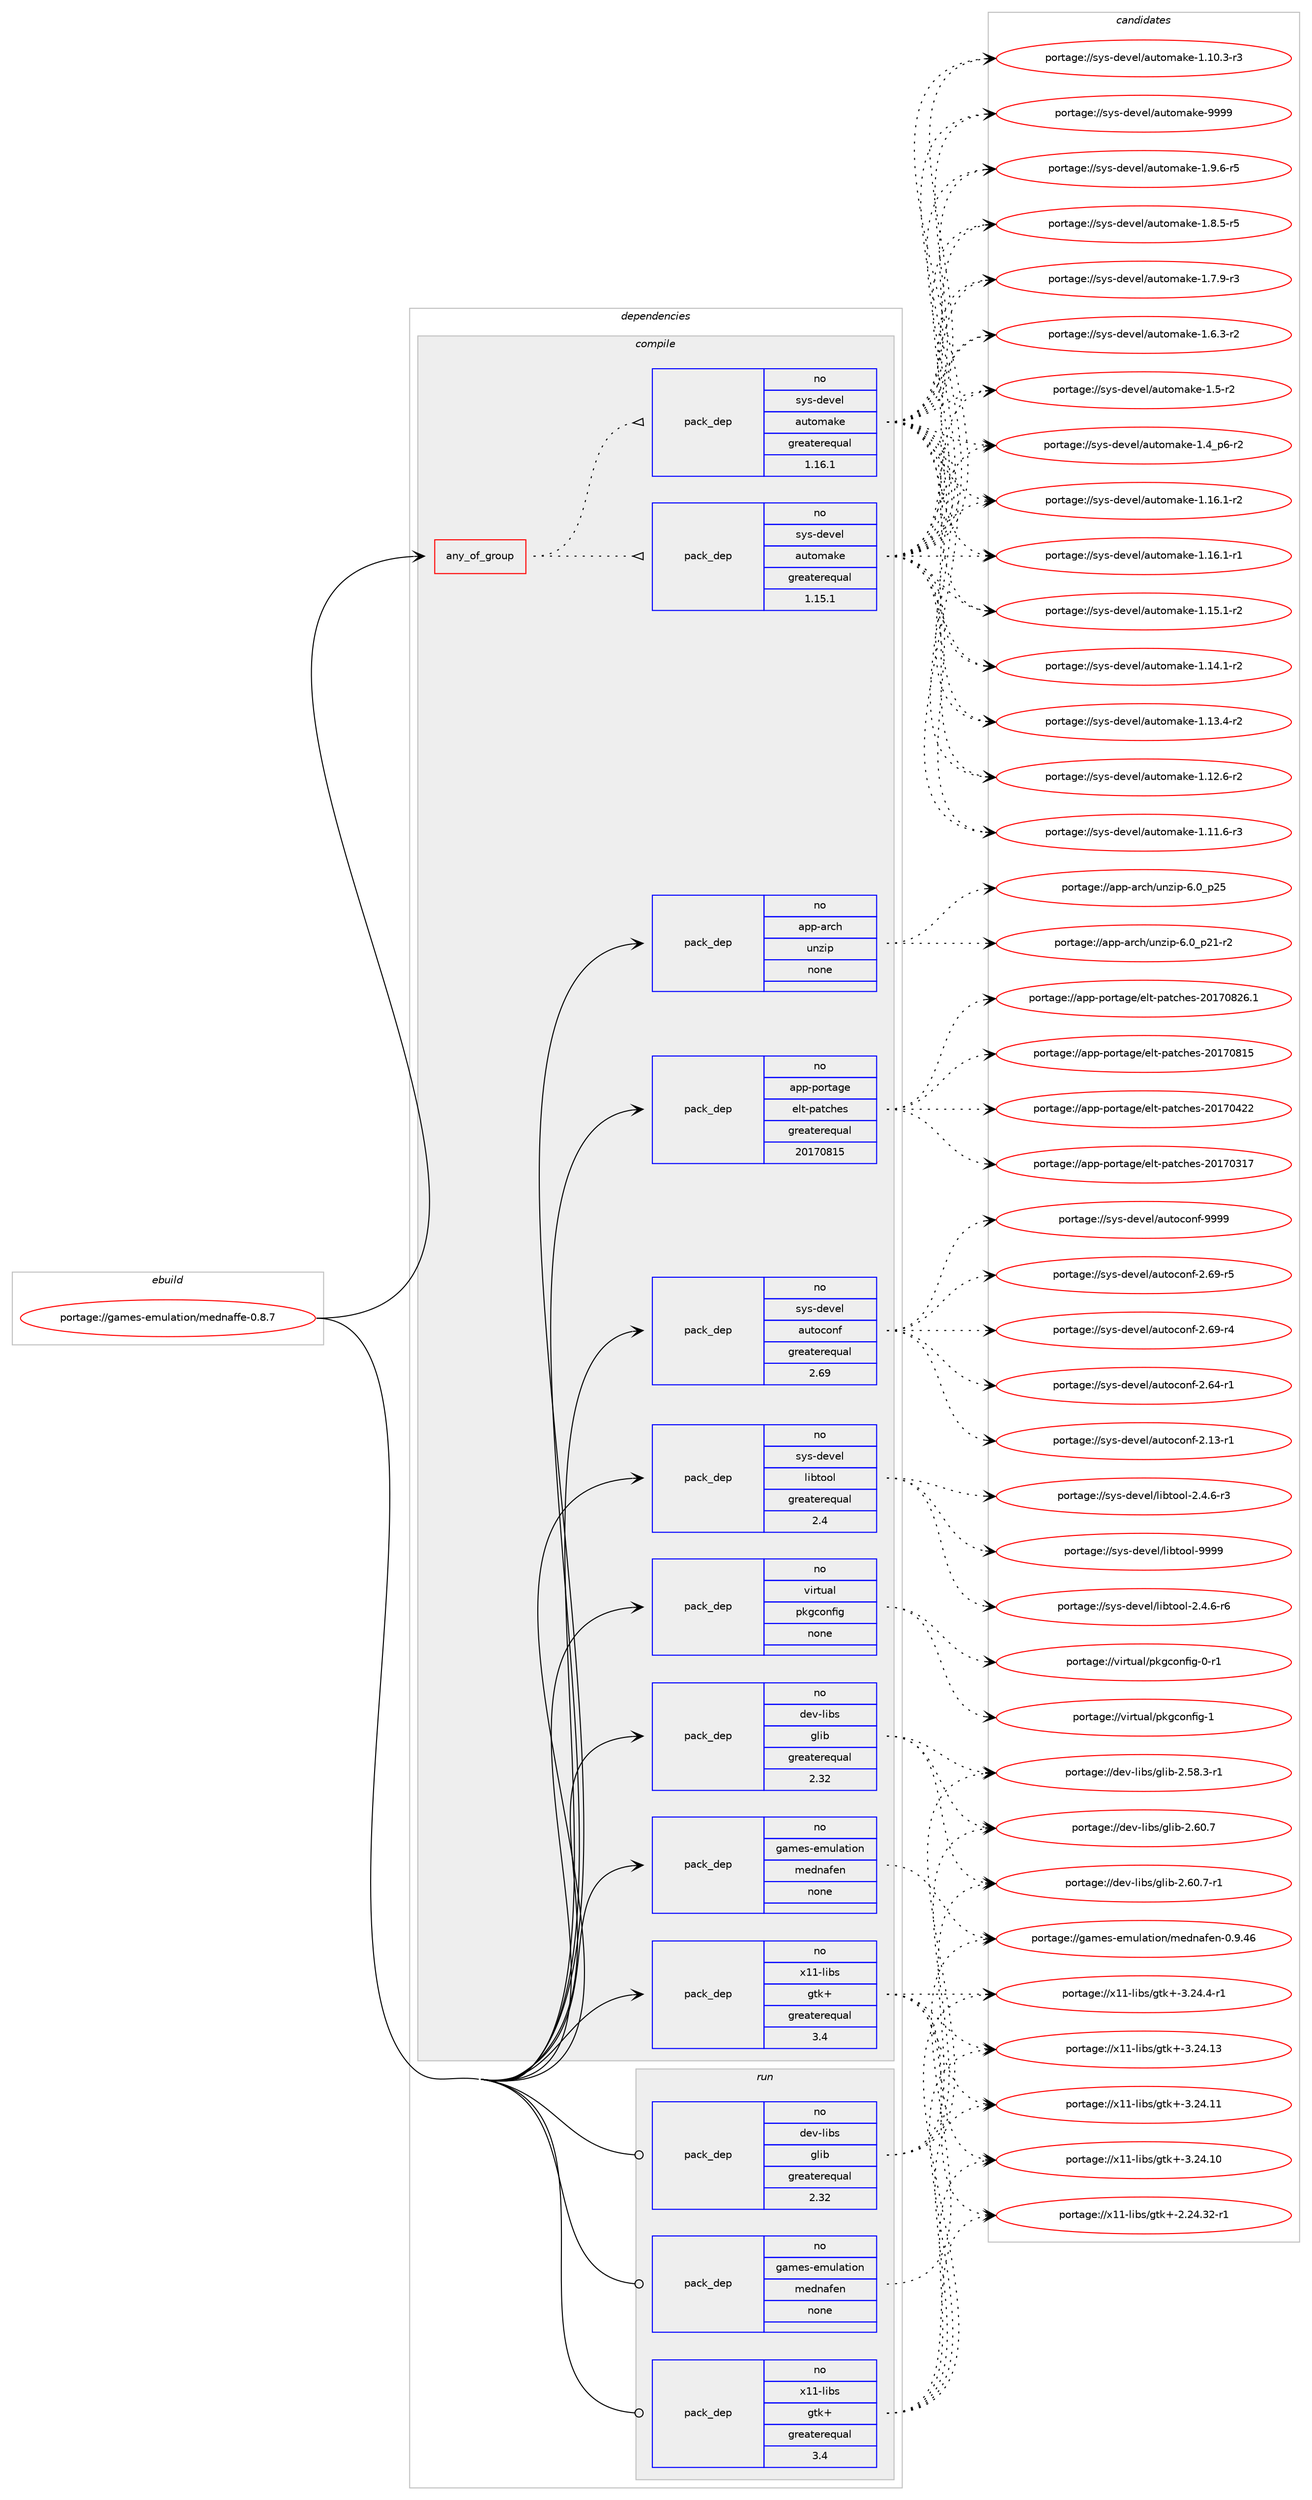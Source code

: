 digraph prolog {

# *************
# Graph options
# *************

newrank=true;
concentrate=true;
compound=true;
graph [rankdir=LR,fontname=Helvetica,fontsize=10,ranksep=1.5];#, ranksep=2.5, nodesep=0.2];
edge  [arrowhead=vee];
node  [fontname=Helvetica,fontsize=10];

# **********
# The ebuild
# **********

subgraph cluster_leftcol {
color=gray;
rank=same;
label=<<i>ebuild</i>>;
id [label="portage://games-emulation/mednaffe-0.8.7", color=red, width=4, href="../games-emulation/mednaffe-0.8.7.svg"];
}

# ****************
# The dependencies
# ****************

subgraph cluster_midcol {
color=gray;
label=<<i>dependencies</i>>;
subgraph cluster_compile {
fillcolor="#eeeeee";
style=filled;
label=<<i>compile</i>>;
subgraph any4260 {
dependency288162 [label=<<TABLE BORDER="0" CELLBORDER="1" CELLSPACING="0" CELLPADDING="4"><TR><TD CELLPADDING="10">any_of_group</TD></TR></TABLE>>, shape=none, color=red];subgraph pack223758 {
dependency288163 [label=<<TABLE BORDER="0" CELLBORDER="1" CELLSPACING="0" CELLPADDING="4" WIDTH="220"><TR><TD ROWSPAN="6" CELLPADDING="30">pack_dep</TD></TR><TR><TD WIDTH="110">no</TD></TR><TR><TD>sys-devel</TD></TR><TR><TD>automake</TD></TR><TR><TD>greaterequal</TD></TR><TR><TD>1.16.1</TD></TR></TABLE>>, shape=none, color=blue];
}
dependency288162:e -> dependency288163:w [weight=20,style="dotted",arrowhead="oinv"];
subgraph pack223759 {
dependency288164 [label=<<TABLE BORDER="0" CELLBORDER="1" CELLSPACING="0" CELLPADDING="4" WIDTH="220"><TR><TD ROWSPAN="6" CELLPADDING="30">pack_dep</TD></TR><TR><TD WIDTH="110">no</TD></TR><TR><TD>sys-devel</TD></TR><TR><TD>automake</TD></TR><TR><TD>greaterequal</TD></TR><TR><TD>1.15.1</TD></TR></TABLE>>, shape=none, color=blue];
}
dependency288162:e -> dependency288164:w [weight=20,style="dotted",arrowhead="oinv"];
}
id:e -> dependency288162:w [weight=20,style="solid",arrowhead="vee"];
subgraph pack223760 {
dependency288165 [label=<<TABLE BORDER="0" CELLBORDER="1" CELLSPACING="0" CELLPADDING="4" WIDTH="220"><TR><TD ROWSPAN="6" CELLPADDING="30">pack_dep</TD></TR><TR><TD WIDTH="110">no</TD></TR><TR><TD>app-arch</TD></TR><TR><TD>unzip</TD></TR><TR><TD>none</TD></TR><TR><TD></TD></TR></TABLE>>, shape=none, color=blue];
}
id:e -> dependency288165:w [weight=20,style="solid",arrowhead="vee"];
subgraph pack223761 {
dependency288166 [label=<<TABLE BORDER="0" CELLBORDER="1" CELLSPACING="0" CELLPADDING="4" WIDTH="220"><TR><TD ROWSPAN="6" CELLPADDING="30">pack_dep</TD></TR><TR><TD WIDTH="110">no</TD></TR><TR><TD>app-portage</TD></TR><TR><TD>elt-patches</TD></TR><TR><TD>greaterequal</TD></TR><TR><TD>20170815</TD></TR></TABLE>>, shape=none, color=blue];
}
id:e -> dependency288166:w [weight=20,style="solid",arrowhead="vee"];
subgraph pack223762 {
dependency288167 [label=<<TABLE BORDER="0" CELLBORDER="1" CELLSPACING="0" CELLPADDING="4" WIDTH="220"><TR><TD ROWSPAN="6" CELLPADDING="30">pack_dep</TD></TR><TR><TD WIDTH="110">no</TD></TR><TR><TD>dev-libs</TD></TR><TR><TD>glib</TD></TR><TR><TD>greaterequal</TD></TR><TR><TD>2.32</TD></TR></TABLE>>, shape=none, color=blue];
}
id:e -> dependency288167:w [weight=20,style="solid",arrowhead="vee"];
subgraph pack223763 {
dependency288168 [label=<<TABLE BORDER="0" CELLBORDER="1" CELLSPACING="0" CELLPADDING="4" WIDTH="220"><TR><TD ROWSPAN="6" CELLPADDING="30">pack_dep</TD></TR><TR><TD WIDTH="110">no</TD></TR><TR><TD>games-emulation</TD></TR><TR><TD>mednafen</TD></TR><TR><TD>none</TD></TR><TR><TD></TD></TR></TABLE>>, shape=none, color=blue];
}
id:e -> dependency288168:w [weight=20,style="solid",arrowhead="vee"];
subgraph pack223764 {
dependency288169 [label=<<TABLE BORDER="0" CELLBORDER="1" CELLSPACING="0" CELLPADDING="4" WIDTH="220"><TR><TD ROWSPAN="6" CELLPADDING="30">pack_dep</TD></TR><TR><TD WIDTH="110">no</TD></TR><TR><TD>sys-devel</TD></TR><TR><TD>autoconf</TD></TR><TR><TD>greaterequal</TD></TR><TR><TD>2.69</TD></TR></TABLE>>, shape=none, color=blue];
}
id:e -> dependency288169:w [weight=20,style="solid",arrowhead="vee"];
subgraph pack223765 {
dependency288170 [label=<<TABLE BORDER="0" CELLBORDER="1" CELLSPACING="0" CELLPADDING="4" WIDTH="220"><TR><TD ROWSPAN="6" CELLPADDING="30">pack_dep</TD></TR><TR><TD WIDTH="110">no</TD></TR><TR><TD>sys-devel</TD></TR><TR><TD>libtool</TD></TR><TR><TD>greaterequal</TD></TR><TR><TD>2.4</TD></TR></TABLE>>, shape=none, color=blue];
}
id:e -> dependency288170:w [weight=20,style="solid",arrowhead="vee"];
subgraph pack223766 {
dependency288171 [label=<<TABLE BORDER="0" CELLBORDER="1" CELLSPACING="0" CELLPADDING="4" WIDTH="220"><TR><TD ROWSPAN="6" CELLPADDING="30">pack_dep</TD></TR><TR><TD WIDTH="110">no</TD></TR><TR><TD>virtual</TD></TR><TR><TD>pkgconfig</TD></TR><TR><TD>none</TD></TR><TR><TD></TD></TR></TABLE>>, shape=none, color=blue];
}
id:e -> dependency288171:w [weight=20,style="solid",arrowhead="vee"];
subgraph pack223767 {
dependency288172 [label=<<TABLE BORDER="0" CELLBORDER="1" CELLSPACING="0" CELLPADDING="4" WIDTH="220"><TR><TD ROWSPAN="6" CELLPADDING="30">pack_dep</TD></TR><TR><TD WIDTH="110">no</TD></TR><TR><TD>x11-libs</TD></TR><TR><TD>gtk+</TD></TR><TR><TD>greaterequal</TD></TR><TR><TD>3.4</TD></TR></TABLE>>, shape=none, color=blue];
}
id:e -> dependency288172:w [weight=20,style="solid",arrowhead="vee"];
}
subgraph cluster_compileandrun {
fillcolor="#eeeeee";
style=filled;
label=<<i>compile and run</i>>;
}
subgraph cluster_run {
fillcolor="#eeeeee";
style=filled;
label=<<i>run</i>>;
subgraph pack223768 {
dependency288173 [label=<<TABLE BORDER="0" CELLBORDER="1" CELLSPACING="0" CELLPADDING="4" WIDTH="220"><TR><TD ROWSPAN="6" CELLPADDING="30">pack_dep</TD></TR><TR><TD WIDTH="110">no</TD></TR><TR><TD>dev-libs</TD></TR><TR><TD>glib</TD></TR><TR><TD>greaterequal</TD></TR><TR><TD>2.32</TD></TR></TABLE>>, shape=none, color=blue];
}
id:e -> dependency288173:w [weight=20,style="solid",arrowhead="odot"];
subgraph pack223769 {
dependency288174 [label=<<TABLE BORDER="0" CELLBORDER="1" CELLSPACING="0" CELLPADDING="4" WIDTH="220"><TR><TD ROWSPAN="6" CELLPADDING="30">pack_dep</TD></TR><TR><TD WIDTH="110">no</TD></TR><TR><TD>games-emulation</TD></TR><TR><TD>mednafen</TD></TR><TR><TD>none</TD></TR><TR><TD></TD></TR></TABLE>>, shape=none, color=blue];
}
id:e -> dependency288174:w [weight=20,style="solid",arrowhead="odot"];
subgraph pack223770 {
dependency288175 [label=<<TABLE BORDER="0" CELLBORDER="1" CELLSPACING="0" CELLPADDING="4" WIDTH="220"><TR><TD ROWSPAN="6" CELLPADDING="30">pack_dep</TD></TR><TR><TD WIDTH="110">no</TD></TR><TR><TD>x11-libs</TD></TR><TR><TD>gtk+</TD></TR><TR><TD>greaterequal</TD></TR><TR><TD>3.4</TD></TR></TABLE>>, shape=none, color=blue];
}
id:e -> dependency288175:w [weight=20,style="solid",arrowhead="odot"];
}
}

# **************
# The candidates
# **************

subgraph cluster_choices {
rank=same;
color=gray;
label=<<i>candidates</i>>;

subgraph choice223758 {
color=black;
nodesep=1;
choice115121115451001011181011084797117116111109971071014557575757 [label="portage://sys-devel/automake-9999", color=red, width=4,href="../sys-devel/automake-9999.svg"];
choice115121115451001011181011084797117116111109971071014549465746544511453 [label="portage://sys-devel/automake-1.9.6-r5", color=red, width=4,href="../sys-devel/automake-1.9.6-r5.svg"];
choice115121115451001011181011084797117116111109971071014549465646534511453 [label="portage://sys-devel/automake-1.8.5-r5", color=red, width=4,href="../sys-devel/automake-1.8.5-r5.svg"];
choice115121115451001011181011084797117116111109971071014549465546574511451 [label="portage://sys-devel/automake-1.7.9-r3", color=red, width=4,href="../sys-devel/automake-1.7.9-r3.svg"];
choice115121115451001011181011084797117116111109971071014549465446514511450 [label="portage://sys-devel/automake-1.6.3-r2", color=red, width=4,href="../sys-devel/automake-1.6.3-r2.svg"];
choice11512111545100101118101108479711711611110997107101454946534511450 [label="portage://sys-devel/automake-1.5-r2", color=red, width=4,href="../sys-devel/automake-1.5-r2.svg"];
choice115121115451001011181011084797117116111109971071014549465295112544511450 [label="portage://sys-devel/automake-1.4_p6-r2", color=red, width=4,href="../sys-devel/automake-1.4_p6-r2.svg"];
choice11512111545100101118101108479711711611110997107101454946495446494511450 [label="portage://sys-devel/automake-1.16.1-r2", color=red, width=4,href="../sys-devel/automake-1.16.1-r2.svg"];
choice11512111545100101118101108479711711611110997107101454946495446494511449 [label="portage://sys-devel/automake-1.16.1-r1", color=red, width=4,href="../sys-devel/automake-1.16.1-r1.svg"];
choice11512111545100101118101108479711711611110997107101454946495346494511450 [label="portage://sys-devel/automake-1.15.1-r2", color=red, width=4,href="../sys-devel/automake-1.15.1-r2.svg"];
choice11512111545100101118101108479711711611110997107101454946495246494511450 [label="portage://sys-devel/automake-1.14.1-r2", color=red, width=4,href="../sys-devel/automake-1.14.1-r2.svg"];
choice11512111545100101118101108479711711611110997107101454946495146524511450 [label="portage://sys-devel/automake-1.13.4-r2", color=red, width=4,href="../sys-devel/automake-1.13.4-r2.svg"];
choice11512111545100101118101108479711711611110997107101454946495046544511450 [label="portage://sys-devel/automake-1.12.6-r2", color=red, width=4,href="../sys-devel/automake-1.12.6-r2.svg"];
choice11512111545100101118101108479711711611110997107101454946494946544511451 [label="portage://sys-devel/automake-1.11.6-r3", color=red, width=4,href="../sys-devel/automake-1.11.6-r3.svg"];
choice11512111545100101118101108479711711611110997107101454946494846514511451 [label="portage://sys-devel/automake-1.10.3-r3", color=red, width=4,href="../sys-devel/automake-1.10.3-r3.svg"];
dependency288163:e -> choice115121115451001011181011084797117116111109971071014557575757:w [style=dotted,weight="100"];
dependency288163:e -> choice115121115451001011181011084797117116111109971071014549465746544511453:w [style=dotted,weight="100"];
dependency288163:e -> choice115121115451001011181011084797117116111109971071014549465646534511453:w [style=dotted,weight="100"];
dependency288163:e -> choice115121115451001011181011084797117116111109971071014549465546574511451:w [style=dotted,weight="100"];
dependency288163:e -> choice115121115451001011181011084797117116111109971071014549465446514511450:w [style=dotted,weight="100"];
dependency288163:e -> choice11512111545100101118101108479711711611110997107101454946534511450:w [style=dotted,weight="100"];
dependency288163:e -> choice115121115451001011181011084797117116111109971071014549465295112544511450:w [style=dotted,weight="100"];
dependency288163:e -> choice11512111545100101118101108479711711611110997107101454946495446494511450:w [style=dotted,weight="100"];
dependency288163:e -> choice11512111545100101118101108479711711611110997107101454946495446494511449:w [style=dotted,weight="100"];
dependency288163:e -> choice11512111545100101118101108479711711611110997107101454946495346494511450:w [style=dotted,weight="100"];
dependency288163:e -> choice11512111545100101118101108479711711611110997107101454946495246494511450:w [style=dotted,weight="100"];
dependency288163:e -> choice11512111545100101118101108479711711611110997107101454946495146524511450:w [style=dotted,weight="100"];
dependency288163:e -> choice11512111545100101118101108479711711611110997107101454946495046544511450:w [style=dotted,weight="100"];
dependency288163:e -> choice11512111545100101118101108479711711611110997107101454946494946544511451:w [style=dotted,weight="100"];
dependency288163:e -> choice11512111545100101118101108479711711611110997107101454946494846514511451:w [style=dotted,weight="100"];
}
subgraph choice223759 {
color=black;
nodesep=1;
choice115121115451001011181011084797117116111109971071014557575757 [label="portage://sys-devel/automake-9999", color=red, width=4,href="../sys-devel/automake-9999.svg"];
choice115121115451001011181011084797117116111109971071014549465746544511453 [label="portage://sys-devel/automake-1.9.6-r5", color=red, width=4,href="../sys-devel/automake-1.9.6-r5.svg"];
choice115121115451001011181011084797117116111109971071014549465646534511453 [label="portage://sys-devel/automake-1.8.5-r5", color=red, width=4,href="../sys-devel/automake-1.8.5-r5.svg"];
choice115121115451001011181011084797117116111109971071014549465546574511451 [label="portage://sys-devel/automake-1.7.9-r3", color=red, width=4,href="../sys-devel/automake-1.7.9-r3.svg"];
choice115121115451001011181011084797117116111109971071014549465446514511450 [label="portage://sys-devel/automake-1.6.3-r2", color=red, width=4,href="../sys-devel/automake-1.6.3-r2.svg"];
choice11512111545100101118101108479711711611110997107101454946534511450 [label="portage://sys-devel/automake-1.5-r2", color=red, width=4,href="../sys-devel/automake-1.5-r2.svg"];
choice115121115451001011181011084797117116111109971071014549465295112544511450 [label="portage://sys-devel/automake-1.4_p6-r2", color=red, width=4,href="../sys-devel/automake-1.4_p6-r2.svg"];
choice11512111545100101118101108479711711611110997107101454946495446494511450 [label="portage://sys-devel/automake-1.16.1-r2", color=red, width=4,href="../sys-devel/automake-1.16.1-r2.svg"];
choice11512111545100101118101108479711711611110997107101454946495446494511449 [label="portage://sys-devel/automake-1.16.1-r1", color=red, width=4,href="../sys-devel/automake-1.16.1-r1.svg"];
choice11512111545100101118101108479711711611110997107101454946495346494511450 [label="portage://sys-devel/automake-1.15.1-r2", color=red, width=4,href="../sys-devel/automake-1.15.1-r2.svg"];
choice11512111545100101118101108479711711611110997107101454946495246494511450 [label="portage://sys-devel/automake-1.14.1-r2", color=red, width=4,href="../sys-devel/automake-1.14.1-r2.svg"];
choice11512111545100101118101108479711711611110997107101454946495146524511450 [label="portage://sys-devel/automake-1.13.4-r2", color=red, width=4,href="../sys-devel/automake-1.13.4-r2.svg"];
choice11512111545100101118101108479711711611110997107101454946495046544511450 [label="portage://sys-devel/automake-1.12.6-r2", color=red, width=4,href="../sys-devel/automake-1.12.6-r2.svg"];
choice11512111545100101118101108479711711611110997107101454946494946544511451 [label="portage://sys-devel/automake-1.11.6-r3", color=red, width=4,href="../sys-devel/automake-1.11.6-r3.svg"];
choice11512111545100101118101108479711711611110997107101454946494846514511451 [label="portage://sys-devel/automake-1.10.3-r3", color=red, width=4,href="../sys-devel/automake-1.10.3-r3.svg"];
dependency288164:e -> choice115121115451001011181011084797117116111109971071014557575757:w [style=dotted,weight="100"];
dependency288164:e -> choice115121115451001011181011084797117116111109971071014549465746544511453:w [style=dotted,weight="100"];
dependency288164:e -> choice115121115451001011181011084797117116111109971071014549465646534511453:w [style=dotted,weight="100"];
dependency288164:e -> choice115121115451001011181011084797117116111109971071014549465546574511451:w [style=dotted,weight="100"];
dependency288164:e -> choice115121115451001011181011084797117116111109971071014549465446514511450:w [style=dotted,weight="100"];
dependency288164:e -> choice11512111545100101118101108479711711611110997107101454946534511450:w [style=dotted,weight="100"];
dependency288164:e -> choice115121115451001011181011084797117116111109971071014549465295112544511450:w [style=dotted,weight="100"];
dependency288164:e -> choice11512111545100101118101108479711711611110997107101454946495446494511450:w [style=dotted,weight="100"];
dependency288164:e -> choice11512111545100101118101108479711711611110997107101454946495446494511449:w [style=dotted,weight="100"];
dependency288164:e -> choice11512111545100101118101108479711711611110997107101454946495346494511450:w [style=dotted,weight="100"];
dependency288164:e -> choice11512111545100101118101108479711711611110997107101454946495246494511450:w [style=dotted,weight="100"];
dependency288164:e -> choice11512111545100101118101108479711711611110997107101454946495146524511450:w [style=dotted,weight="100"];
dependency288164:e -> choice11512111545100101118101108479711711611110997107101454946495046544511450:w [style=dotted,weight="100"];
dependency288164:e -> choice11512111545100101118101108479711711611110997107101454946494946544511451:w [style=dotted,weight="100"];
dependency288164:e -> choice11512111545100101118101108479711711611110997107101454946494846514511451:w [style=dotted,weight="100"];
}
subgraph choice223760 {
color=black;
nodesep=1;
choice971121124597114991044711711012210511245544648951125053 [label="portage://app-arch/unzip-6.0_p25", color=red, width=4,href="../app-arch/unzip-6.0_p25.svg"];
choice9711211245971149910447117110122105112455446489511250494511450 [label="portage://app-arch/unzip-6.0_p21-r2", color=red, width=4,href="../app-arch/unzip-6.0_p21-r2.svg"];
dependency288165:e -> choice971121124597114991044711711012210511245544648951125053:w [style=dotted,weight="100"];
dependency288165:e -> choice9711211245971149910447117110122105112455446489511250494511450:w [style=dotted,weight="100"];
}
subgraph choice223761 {
color=black;
nodesep=1;
choice971121124511211111411697103101471011081164511297116991041011154550484955485650544649 [label="portage://app-portage/elt-patches-20170826.1", color=red, width=4,href="../app-portage/elt-patches-20170826.1.svg"];
choice97112112451121111141169710310147101108116451129711699104101115455048495548564953 [label="portage://app-portage/elt-patches-20170815", color=red, width=4,href="../app-portage/elt-patches-20170815.svg"];
choice97112112451121111141169710310147101108116451129711699104101115455048495548525050 [label="portage://app-portage/elt-patches-20170422", color=red, width=4,href="../app-portage/elt-patches-20170422.svg"];
choice97112112451121111141169710310147101108116451129711699104101115455048495548514955 [label="portage://app-portage/elt-patches-20170317", color=red, width=4,href="../app-portage/elt-patches-20170317.svg"];
dependency288166:e -> choice971121124511211111411697103101471011081164511297116991041011154550484955485650544649:w [style=dotted,weight="100"];
dependency288166:e -> choice97112112451121111141169710310147101108116451129711699104101115455048495548564953:w [style=dotted,weight="100"];
dependency288166:e -> choice97112112451121111141169710310147101108116451129711699104101115455048495548525050:w [style=dotted,weight="100"];
dependency288166:e -> choice97112112451121111141169710310147101108116451129711699104101115455048495548514955:w [style=dotted,weight="100"];
}
subgraph choice223762 {
color=black;
nodesep=1;
choice10010111845108105981154710310810598455046544846554511449 [label="portage://dev-libs/glib-2.60.7-r1", color=red, width=4,href="../dev-libs/glib-2.60.7-r1.svg"];
choice1001011184510810598115471031081059845504654484655 [label="portage://dev-libs/glib-2.60.7", color=red, width=4,href="../dev-libs/glib-2.60.7.svg"];
choice10010111845108105981154710310810598455046535646514511449 [label="portage://dev-libs/glib-2.58.3-r1", color=red, width=4,href="../dev-libs/glib-2.58.3-r1.svg"];
dependency288167:e -> choice10010111845108105981154710310810598455046544846554511449:w [style=dotted,weight="100"];
dependency288167:e -> choice1001011184510810598115471031081059845504654484655:w [style=dotted,weight="100"];
dependency288167:e -> choice10010111845108105981154710310810598455046535646514511449:w [style=dotted,weight="100"];
}
subgraph choice223763 {
color=black;
nodesep=1;
choice103971091011154510110911710897116105111110471091011001109710210111045484657465254 [label="portage://games-emulation/mednafen-0.9.46", color=red, width=4,href="../games-emulation/mednafen-0.9.46.svg"];
dependency288168:e -> choice103971091011154510110911710897116105111110471091011001109710210111045484657465254:w [style=dotted,weight="100"];
}
subgraph choice223764 {
color=black;
nodesep=1;
choice115121115451001011181011084797117116111991111101024557575757 [label="portage://sys-devel/autoconf-9999", color=red, width=4,href="../sys-devel/autoconf-9999.svg"];
choice1151211154510010111810110847971171161119911111010245504654574511453 [label="portage://sys-devel/autoconf-2.69-r5", color=red, width=4,href="../sys-devel/autoconf-2.69-r5.svg"];
choice1151211154510010111810110847971171161119911111010245504654574511452 [label="portage://sys-devel/autoconf-2.69-r4", color=red, width=4,href="../sys-devel/autoconf-2.69-r4.svg"];
choice1151211154510010111810110847971171161119911111010245504654524511449 [label="portage://sys-devel/autoconf-2.64-r1", color=red, width=4,href="../sys-devel/autoconf-2.64-r1.svg"];
choice1151211154510010111810110847971171161119911111010245504649514511449 [label="portage://sys-devel/autoconf-2.13-r1", color=red, width=4,href="../sys-devel/autoconf-2.13-r1.svg"];
dependency288169:e -> choice115121115451001011181011084797117116111991111101024557575757:w [style=dotted,weight="100"];
dependency288169:e -> choice1151211154510010111810110847971171161119911111010245504654574511453:w [style=dotted,weight="100"];
dependency288169:e -> choice1151211154510010111810110847971171161119911111010245504654574511452:w [style=dotted,weight="100"];
dependency288169:e -> choice1151211154510010111810110847971171161119911111010245504654524511449:w [style=dotted,weight="100"];
dependency288169:e -> choice1151211154510010111810110847971171161119911111010245504649514511449:w [style=dotted,weight="100"];
}
subgraph choice223765 {
color=black;
nodesep=1;
choice1151211154510010111810110847108105981161111111084557575757 [label="portage://sys-devel/libtool-9999", color=red, width=4,href="../sys-devel/libtool-9999.svg"];
choice1151211154510010111810110847108105981161111111084550465246544511454 [label="portage://sys-devel/libtool-2.4.6-r6", color=red, width=4,href="../sys-devel/libtool-2.4.6-r6.svg"];
choice1151211154510010111810110847108105981161111111084550465246544511451 [label="portage://sys-devel/libtool-2.4.6-r3", color=red, width=4,href="../sys-devel/libtool-2.4.6-r3.svg"];
dependency288170:e -> choice1151211154510010111810110847108105981161111111084557575757:w [style=dotted,weight="100"];
dependency288170:e -> choice1151211154510010111810110847108105981161111111084550465246544511454:w [style=dotted,weight="100"];
dependency288170:e -> choice1151211154510010111810110847108105981161111111084550465246544511451:w [style=dotted,weight="100"];
}
subgraph choice223766 {
color=black;
nodesep=1;
choice1181051141161179710847112107103991111101021051034549 [label="portage://virtual/pkgconfig-1", color=red, width=4,href="../virtual/pkgconfig-1.svg"];
choice11810511411611797108471121071039911111010210510345484511449 [label="portage://virtual/pkgconfig-0-r1", color=red, width=4,href="../virtual/pkgconfig-0-r1.svg"];
dependency288171:e -> choice1181051141161179710847112107103991111101021051034549:w [style=dotted,weight="100"];
dependency288171:e -> choice11810511411611797108471121071039911111010210510345484511449:w [style=dotted,weight="100"];
}
subgraph choice223767 {
color=black;
nodesep=1;
choice120494945108105981154710311610743455146505246524511449 [label="portage://x11-libs/gtk+-3.24.4-r1", color=red, width=4,href="../x11-libs/gtk+-3.24.4-r1.svg"];
choice1204949451081059811547103116107434551465052464951 [label="portage://x11-libs/gtk+-3.24.13", color=red, width=4,href="../x11-libs/gtk+-3.24.13.svg"];
choice1204949451081059811547103116107434551465052464949 [label="portage://x11-libs/gtk+-3.24.11", color=red, width=4,href="../x11-libs/gtk+-3.24.11.svg"];
choice1204949451081059811547103116107434551465052464948 [label="portage://x11-libs/gtk+-3.24.10", color=red, width=4,href="../x11-libs/gtk+-3.24.10.svg"];
choice12049494510810598115471031161074345504650524651504511449 [label="portage://x11-libs/gtk+-2.24.32-r1", color=red, width=4,href="../x11-libs/gtk+-2.24.32-r1.svg"];
dependency288172:e -> choice120494945108105981154710311610743455146505246524511449:w [style=dotted,weight="100"];
dependency288172:e -> choice1204949451081059811547103116107434551465052464951:w [style=dotted,weight="100"];
dependency288172:e -> choice1204949451081059811547103116107434551465052464949:w [style=dotted,weight="100"];
dependency288172:e -> choice1204949451081059811547103116107434551465052464948:w [style=dotted,weight="100"];
dependency288172:e -> choice12049494510810598115471031161074345504650524651504511449:w [style=dotted,weight="100"];
}
subgraph choice223768 {
color=black;
nodesep=1;
choice10010111845108105981154710310810598455046544846554511449 [label="portage://dev-libs/glib-2.60.7-r1", color=red, width=4,href="../dev-libs/glib-2.60.7-r1.svg"];
choice1001011184510810598115471031081059845504654484655 [label="portage://dev-libs/glib-2.60.7", color=red, width=4,href="../dev-libs/glib-2.60.7.svg"];
choice10010111845108105981154710310810598455046535646514511449 [label="portage://dev-libs/glib-2.58.3-r1", color=red, width=4,href="../dev-libs/glib-2.58.3-r1.svg"];
dependency288173:e -> choice10010111845108105981154710310810598455046544846554511449:w [style=dotted,weight="100"];
dependency288173:e -> choice1001011184510810598115471031081059845504654484655:w [style=dotted,weight="100"];
dependency288173:e -> choice10010111845108105981154710310810598455046535646514511449:w [style=dotted,weight="100"];
}
subgraph choice223769 {
color=black;
nodesep=1;
choice103971091011154510110911710897116105111110471091011001109710210111045484657465254 [label="portage://games-emulation/mednafen-0.9.46", color=red, width=4,href="../games-emulation/mednafen-0.9.46.svg"];
dependency288174:e -> choice103971091011154510110911710897116105111110471091011001109710210111045484657465254:w [style=dotted,weight="100"];
}
subgraph choice223770 {
color=black;
nodesep=1;
choice120494945108105981154710311610743455146505246524511449 [label="portage://x11-libs/gtk+-3.24.4-r1", color=red, width=4,href="../x11-libs/gtk+-3.24.4-r1.svg"];
choice1204949451081059811547103116107434551465052464951 [label="portage://x11-libs/gtk+-3.24.13", color=red, width=4,href="../x11-libs/gtk+-3.24.13.svg"];
choice1204949451081059811547103116107434551465052464949 [label="portage://x11-libs/gtk+-3.24.11", color=red, width=4,href="../x11-libs/gtk+-3.24.11.svg"];
choice1204949451081059811547103116107434551465052464948 [label="portage://x11-libs/gtk+-3.24.10", color=red, width=4,href="../x11-libs/gtk+-3.24.10.svg"];
choice12049494510810598115471031161074345504650524651504511449 [label="portage://x11-libs/gtk+-2.24.32-r1", color=red, width=4,href="../x11-libs/gtk+-2.24.32-r1.svg"];
dependency288175:e -> choice120494945108105981154710311610743455146505246524511449:w [style=dotted,weight="100"];
dependency288175:e -> choice1204949451081059811547103116107434551465052464951:w [style=dotted,weight="100"];
dependency288175:e -> choice1204949451081059811547103116107434551465052464949:w [style=dotted,weight="100"];
dependency288175:e -> choice1204949451081059811547103116107434551465052464948:w [style=dotted,weight="100"];
dependency288175:e -> choice12049494510810598115471031161074345504650524651504511449:w [style=dotted,weight="100"];
}
}

}
